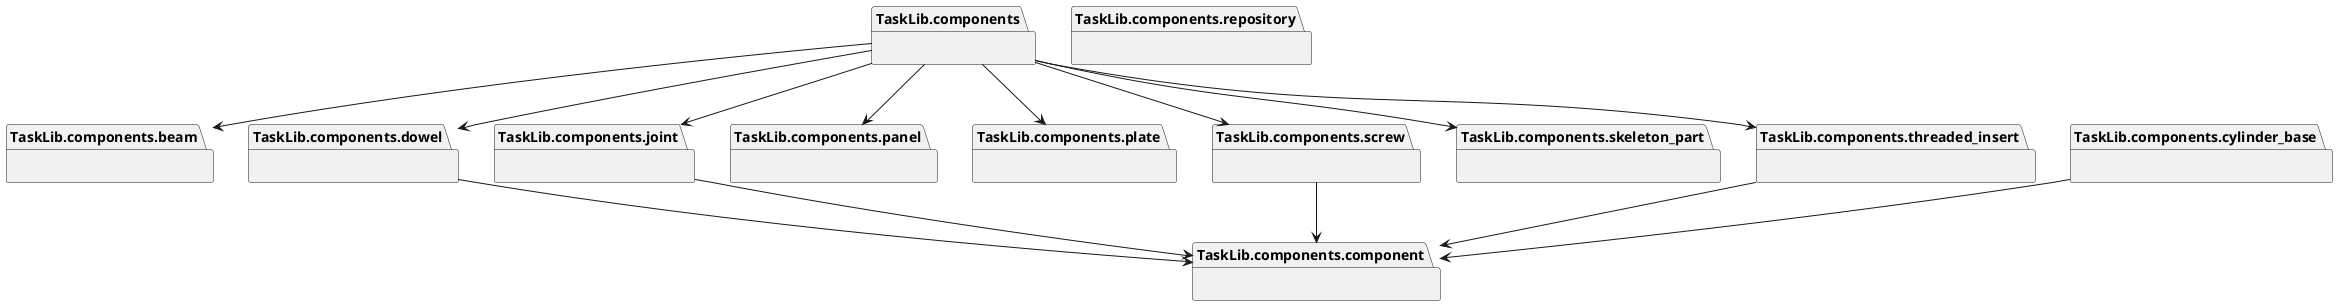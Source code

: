 @startuml packages
set namespaceSeparator none
package "TaskLib.components" as TaskLib.components {
}
package "TaskLib.components.beam" as TaskLib.components.beam {
}
package "TaskLib.components.component" as TaskLib.components.component {
}
package "TaskLib.components.cylinder_base" as TaskLib.components.cylinder_base {
}
package "TaskLib.components.dowel" as TaskLib.components.dowel {
}
package "TaskLib.components.joint" as TaskLib.components.joint {
}
package "TaskLib.components.panel" as TaskLib.components.panel {
}
package "TaskLib.components.plate" as TaskLib.components.plate {
}
package "TaskLib.components.repository" as TaskLib.components.repository {
}
package "TaskLib.components.screw" as TaskLib.components.screw {
}
package "TaskLib.components.skeleton_part" as TaskLib.components.skeleton_part {
}
package "TaskLib.components.threaded_insert" as TaskLib.components.threaded_insert {
}
TaskLib.components --> TaskLib.components.beam
TaskLib.components --> TaskLib.components.dowel
TaskLib.components --> TaskLib.components.joint
TaskLib.components --> TaskLib.components.panel
TaskLib.components --> TaskLib.components.plate
TaskLib.components --> TaskLib.components.screw
TaskLib.components --> TaskLib.components.skeleton_part
TaskLib.components --> TaskLib.components.threaded_insert
TaskLib.components.cylinder_base --> TaskLib.components.component
TaskLib.components.dowel --> TaskLib.components.component
TaskLib.components.joint --> TaskLib.components.component
TaskLib.components.screw --> TaskLib.components.component
TaskLib.components.threaded_insert --> TaskLib.components.component
@enduml
